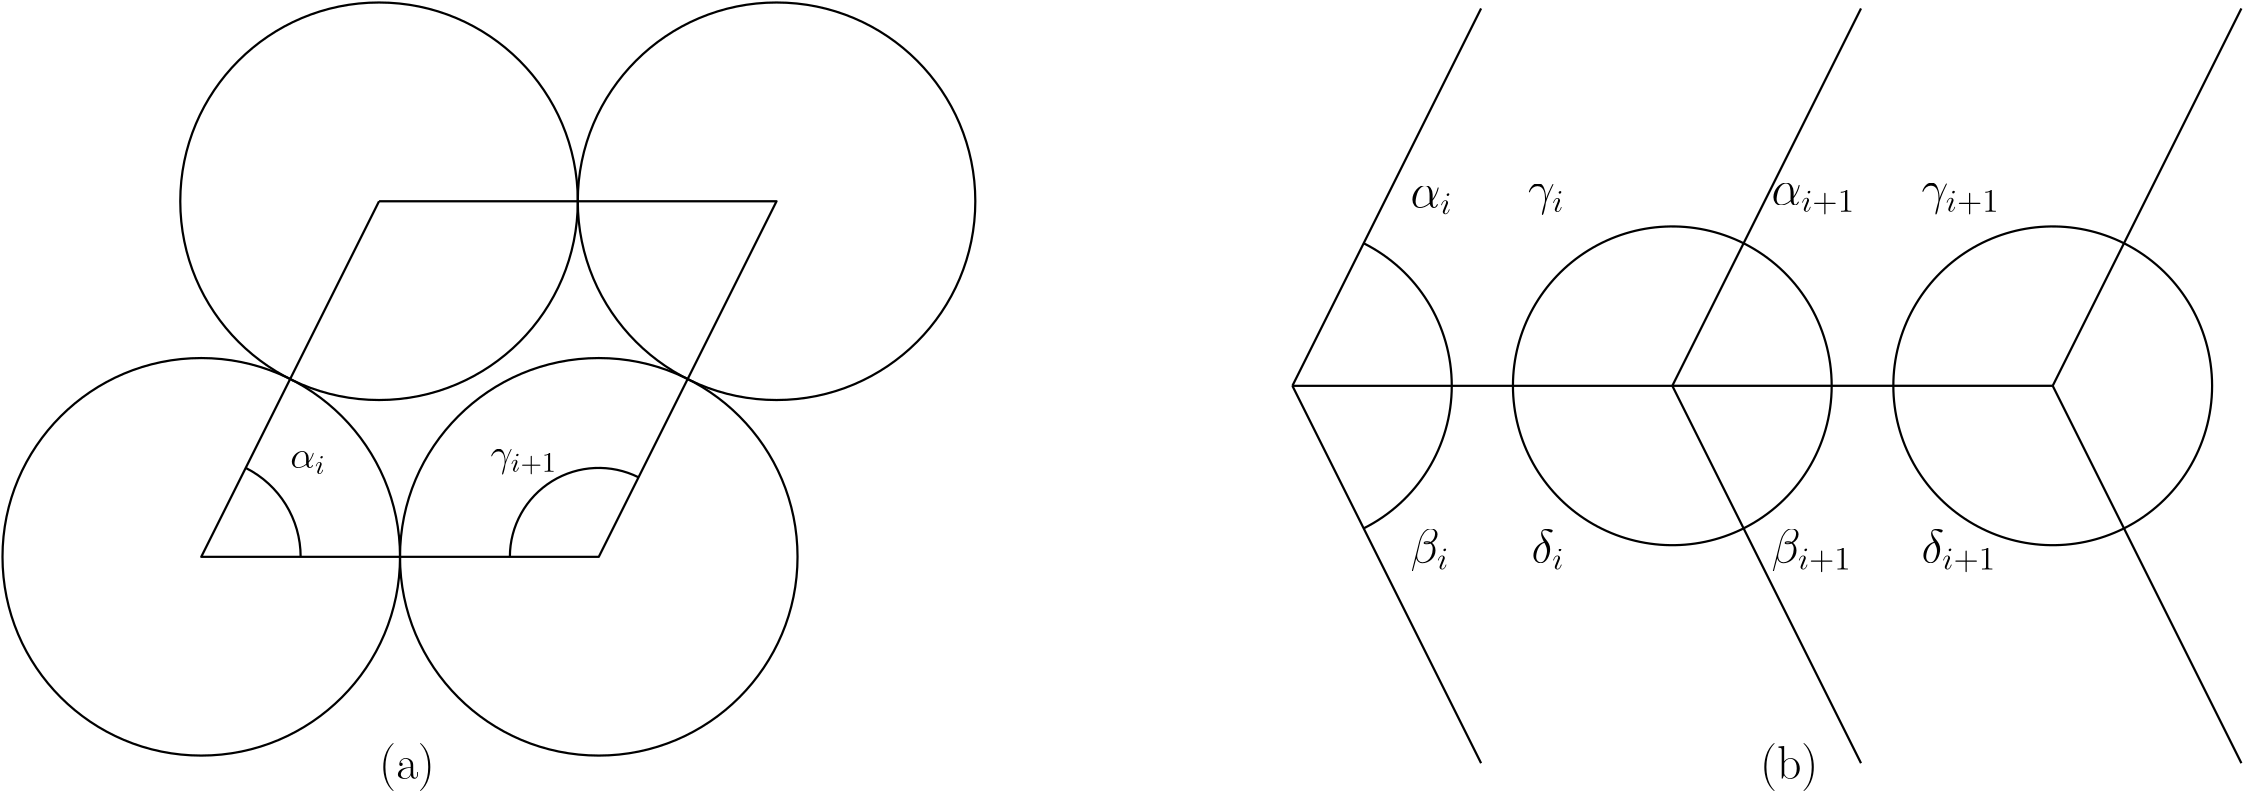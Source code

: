 <?xml version="1.0"?>
<!DOCTYPE ipe SYSTEM "ipe.dtd">
<ipe version="70206" creator="Ipe 7.2.6">
<info created="D:20160705131144" modified="D:20161022142012"/>
<ipestyle name="basic">
<symbol name="arrow/arc(spx)">
<path stroke="sym-stroke" fill="sym-stroke" pen="sym-pen">
0 0 m
-1 0.333 l
-1 -0.333 l
h
</path>
</symbol>
<symbol name="arrow/farc(spx)">
<path stroke="sym-stroke" fill="white" pen="sym-pen">
0 0 m
-1 0.333 l
-1 -0.333 l
h
</path>
</symbol>
<symbol name="arrow/ptarc(spx)">
<path stroke="sym-stroke" fill="sym-stroke" pen="sym-pen">
0 0 m
-1 0.333 l
-0.8 0 l
-1 -0.333 l
h
</path>
</symbol>
<symbol name="arrow/fptarc(spx)">
<path stroke="sym-stroke" fill="white" pen="sym-pen">
0 0 m
-1 0.333 l
-0.8 0 l
-1 -0.333 l
h
</path>
</symbol>
<symbol name="mark/circle(sx)" transformations="translations">
<path fill="sym-stroke">
0.6 0 0 0.6 0 0 e
0.4 0 0 0.4 0 0 e
</path>
</symbol>
<symbol name="mark/disk(sx)" transformations="translations">
<path fill="sym-stroke">
0.6 0 0 0.6 0 0 e
</path>
</symbol>
<symbol name="mark/fdisk(sfx)" transformations="translations">
<group>
<path fill="sym-fill">
0.5 0 0 0.5 0 0 e
</path>
<path fill="sym-stroke" fillrule="eofill">
0.6 0 0 0.6 0 0 e
0.4 0 0 0.4 0 0 e
</path>
</group>
</symbol>
<symbol name="mark/box(sx)" transformations="translations">
<path fill="sym-stroke" fillrule="eofill">
-0.6 -0.6 m
0.6 -0.6 l
0.6 0.6 l
-0.6 0.6 l
h
-0.4 -0.4 m
0.4 -0.4 l
0.4 0.4 l
-0.4 0.4 l
h
</path>
</symbol>
<symbol name="mark/square(sx)" transformations="translations">
<path fill="sym-stroke">
-0.6 -0.6 m
0.6 -0.6 l
0.6 0.6 l
-0.6 0.6 l
h
</path>
</symbol>
<symbol name="mark/fsquare(sfx)" transformations="translations">
<group>
<path fill="sym-fill">
-0.5 -0.5 m
0.5 -0.5 l
0.5 0.5 l
-0.5 0.5 l
h
</path>
<path fill="sym-stroke" fillrule="eofill">
-0.6 -0.6 m
0.6 -0.6 l
0.6 0.6 l
-0.6 0.6 l
h
-0.4 -0.4 m
0.4 -0.4 l
0.4 0.4 l
-0.4 0.4 l
h
</path>
</group>
</symbol>
<symbol name="mark/cross(sx)" transformations="translations">
<group>
<path fill="sym-stroke">
-0.43 -0.57 m
0.57 0.43 l
0.43 0.57 l
-0.57 -0.43 l
h
</path>
<path fill="sym-stroke">
-0.43 0.57 m
0.57 -0.43 l
0.43 -0.57 l
-0.57 0.43 l
h
</path>
</group>
</symbol>
<symbol name="arrow/fnormal(spx)">
<path stroke="sym-stroke" fill="white" pen="sym-pen">
0 0 m
-1 0.333 l
-1 -0.333 l
h
</path>
</symbol>
<symbol name="arrow/pointed(spx)">
<path stroke="sym-stroke" fill="sym-stroke" pen="sym-pen">
0 0 m
-1 0.333 l
-0.8 0 l
-1 -0.333 l
h
</path>
</symbol>
<symbol name="arrow/fpointed(spx)">
<path stroke="sym-stroke" fill="white" pen="sym-pen">
0 0 m
-1 0.333 l
-0.8 0 l
-1 -0.333 l
h
</path>
</symbol>
<symbol name="arrow/linear(spx)">
<path stroke="sym-stroke" pen="sym-pen">
-1 0.333 m
0 0 l
-1 -0.333 l
</path>
</symbol>
<symbol name="arrow/fdouble(spx)">
<path stroke="sym-stroke" fill="white" pen="sym-pen">
0 0 m
-1 0.333 l
-1 -0.333 l
h
-1 0 m
-2 0.333 l
-2 -0.333 l
h
</path>
</symbol>
<symbol name="arrow/double(spx)">
<path stroke="sym-stroke" fill="sym-stroke" pen="sym-pen">
0 0 m
-1 0.333 l
-1 -0.333 l
h
-1 0 m
-2 0.333 l
-2 -0.333 l
h
</path>
</symbol>
<pen name="heavier" value="0.8"/>
<pen name="fat" value="1.2"/>
<pen name="ultrafat" value="2"/>
<symbolsize name="large" value="5"/>
<symbolsize name="small" value="2"/>
<symbolsize name="tiny" value="1.1"/>
<arrowsize name="large" value="10"/>
<arrowsize name="small" value="5"/>
<arrowsize name="tiny" value="3"/>
<color name="red" value="1 0 0"/>
<color name="green" value="0 1 0"/>
<color name="blue" value="0 0 1"/>
<color name="yellow" value="1 1 0"/>
<color name="orange" value="1 0.647 0"/>
<color name="gold" value="1 0.843 0"/>
<color name="purple" value="0.627 0.125 0.941"/>
<color name="gray" value="0.745"/>
<color name="brown" value="0.647 0.165 0.165"/>
<color name="navy" value="0 0 0.502"/>
<color name="pink" value="1 0.753 0.796"/>
<color name="seagreen" value="0.18 0.545 0.341"/>
<color name="turquoise" value="0.251 0.878 0.816"/>
<color name="violet" value="0.933 0.51 0.933"/>
<color name="darkblue" value="0 0 0.545"/>
<color name="darkcyan" value="0 0.545 0.545"/>
<color name="darkgray" value="0.663"/>
<color name="darkgreen" value="0 0.392 0"/>
<color name="darkmagenta" value="0.545 0 0.545"/>
<color name="darkorange" value="1 0.549 0"/>
<color name="darkred" value="0.545 0 0"/>
<color name="lightblue" value="0.678 0.847 0.902"/>
<color name="lightcyan" value="0.878 1 1"/>
<color name="lightgray" value="0.827"/>
<color name="lightgreen" value="0.565 0.933 0.565"/>
<color name="lightyellow" value="1 1 0.878"/>
<dashstyle name="dashed" value="[4] 0"/>
<dashstyle name="dotted" value="[1 3] 0"/>
<dashstyle name="dash dotted" value="[4 2 1 2] 0"/>
<dashstyle name="dash dot dotted" value="[4 2 1 2 1 2] 0"/>
<textsize name="large" value="\large"/>
<textsize name="Large" value="\Large"/>
<textsize name="LARGE" value="\LARGE"/>
<textsize name="huge" value="\huge"/>
<textsize name="Huge" value="\Huge"/>
<textsize name="small" value="\small"/>
<textsize name="footnote" value="\footnotesize"/>
<textsize name="tiny" value="\tiny"/>
<textstyle name="center" begin="\begin{center}" end="\end{center}"/>
<textstyle name="itemize" begin="\begin{itemize}" end="\end{itemize}"/>
<textstyle name="item" begin="\begin{itemize}\item{}" end="\end{itemize}"/>
<gridsize name="4 pts" value="4"/>
<gridsize name="8 pts (~3 mm)" value="8"/>
<gridsize name="16 pts (~6 mm)" value="16"/>
<gridsize name="32 pts (~12 mm)" value="32"/>
<gridsize name="10 pts (~3.5 mm)" value="10"/>
<gridsize name="20 pts (~7 mm)" value="20"/>
<gridsize name="14 pts (~5 mm)" value="14"/>
<gridsize name="28 pts (~10 mm)" value="28"/>
<gridsize name="56 pts (~20 mm)" value="56"/>
<anglesize name="90 deg" value="90"/>
<anglesize name="60 deg" value="60"/>
<anglesize name="45 deg" value="45"/>
<anglesize name="30 deg" value="30"/>
<anglesize name="22.5 deg" value="22.5"/>
<opacity name="10%" value="0.1"/>
<opacity name="30%" value="0.3"/>
<opacity name="50%" value="0.5"/>
<opacity name="75%" value="0.75"/>
<tiling name="falling" angle="-60" step="4" width="1"/>
<tiling name="rising" angle="30" step="4" width="1"/>
</ipestyle>
<ipestyle name="bigpaper">
<layout paper="10000 6000" origin="0 0" frame="10000 6000"/>
<titlestyle pos="10 10" size="LARGE" color="title"  valign="baseline"/>
</ipestyle>
<page>
<layer name="alpha"/>
<view layers="alpha" active="alpha"/>
<path layer="alpha" matrix="1 0 0 1 -384 0" stroke="black" pen="heavier">
5008 3104 m
35.7771 0 0 -35.7771 4992 3072 5027.78 3072 a
</path>
<text matrix="1 0 0 1 -384 0" transformations="translations" pos="5024 3104" stroke="black" type="label" width="12.865" height="6.179" depth="2.15" valign="baseline" size="Large" style="math">\alpha_i</text>
<text matrix="1 0 0 1 -503.832 0.790699" transformations="translations" pos="5216 3104" stroke="black" type="label" width="23.947" height="6.179" depth="2.98" valign="baseline" size="Large" style="math">\gamma_{i+1}</text>
<path stroke="black" pen="heavier">
71.5542 0 0 71.5542 4672 3200 e
</path>
<path stroke="black" pen="heavier">
71.5542 0 0 71.5542 4608 3072 e
</path>
<path matrix="1 0 0 1 143.104 0" stroke="black" pen="heavier">
71.5542 0 0 71.5542 4608 3072 e
</path>
<path matrix="1 0 0 1 207.104 128" stroke="black" pen="heavier">
71.5542 0 0 71.5542 4608 3072 e
</path>
<path matrix="1 0 0 1 -496.895 0.00167011" stroke="black" pen="heavier">
5216 3072 m
32 0 0 -32 5248 3072 5262.31 3100.62 a
</path>
<path stroke="black" pen="heavier">
4672 3200 m
4608 3072 l
4751.11 3072 l
4815.1 3200 l
4672 3200 l
</path>
<path matrix="4.24534 0 0 4.24534 -16463.63 -12081.74" stroke="black" pen="heavier">
5062.04 3596.09 m
13.5148 0 0 -13.5148 5056 3584 5062.04 3571.91 a
</path>
<path matrix="4.24534 0 0 4.24534 -16326.86 -12081.74" stroke="black" pen="heavier">
5062.04 3596.09 m
13.5148 0 0 -13.5148 5056 3584 5062.04 3571.91 a
</path>
<path matrix="4.24534 0 0 4.24534 -16189.91 -12081.74" stroke="black" pen="heavier">
5062.04 3596.09 m
13.5148 0 0 -13.5148 5056 3584 5062.04 3571.91 a
</path>
<path matrix="4.24534 0 0 4.24534 -16598.56 -12081.74" stroke="black" pen="heavier">
5126.04 3596.09 m
13.5148 0 0 13.5148 5120 3584 5126.04 3571.91 a
</path>
<path matrix="4.24534 0 0 4.24534 -16733.32 -12081.74" stroke="black" pen="heavier">
5190.04 3596.09 m
13.5148 0 0 13.5148 5184 3584 5190.04 3571.91 a
</path>
<text matrix="4.24534 0 0 4.24534 -16489.01 -12085.3" transformations="translations" pos="5072 3600" stroke="black" type="label" width="15.213" height="7.415" depth="2.58" valign="baseline" size="LARGE" style="math">\alpha_i</text>
<text matrix="4.24534 0 0 4.24534 -16489.01 -12213.21" transformations="translations" pos="5072 3600" stroke="black" type="label" width="14.008" height="11.953" depth="3.35" valign="baseline" size="LARGE" style="math">\beta_i</text>
<text matrix="4.24534 0 0 4.24534 -16445.44 -12213.22" transformations="translations" pos="5072 3600" stroke="black" type="label" width="11.957" height="11.957" depth="2.58" valign="baseline" size="LARGE" style="math">\delta_i</text>
<text matrix="4.24534 0 0 4.24534 -16446.72 -12084.53" transformations="translations" pos="5072 3600" stroke="black" type="label" width="13.235" height="7.41" depth="3.35" valign="baseline" size="LARGE" style="math">\gamma_i</text>
<text matrix="4.24534 0 0 4.24534 -16359.08 -12084.39" transformations="translations" pos="5072 3600" stroke="black" type="label" width="30.171" height="7.418" depth="3.49" valign="baseline" size="LARGE" style="math">\alpha_{i+1}</text>
<text matrix="4.24534 0 0 4.24534 -16359.08 -12213.22" transformations="translations" pos="5072 3600" stroke="black" type="label" width="28.965" height="11.961" depth="3.49" valign="baseline" size="LARGE" style="math">\beta_{i+1}</text>
<text matrix="4.24534 0 0 4.24534 -16305.05 -12084.39" transformations="translations" pos="5072 3600" stroke="black" type="label" width="28.193" height="7.418" depth="3.49" valign="baseline" size="LARGE" style="math">\gamma_{i+1}</text>
<text matrix="4.24534 0 0 4.24534 -16305.05 -12213.22" transformations="translations" pos="5072 3600" stroke="black" type="label" width="26.915" height="11.961" depth="3.49" valign="baseline" size="LARGE" style="math">\delta_{i+1}</text>
<path matrix="4.24534 0 0 4.24534 -16463.63 -12081.74" stroke="black" pen="heavier">
5056 3584 m
5072 3616 l
</path>
<path matrix="4.24534 0 0 4.24534 -16463.63 -12081.74" stroke="black" pen="heavier">
5056 3584 m
5072 3552 l
</path>
<path matrix="4.24534 0 0 4.24534 -16598.56 -12081.74" stroke="black" pen="heavier">
5120 3584 m
5136 3616 l
</path>
<path matrix="4.24534 0 0 4.24534 -16598.56 -12081.74" stroke="black" pen="heavier">
5120 3584 m
5136 3552 l
</path>
<path matrix="4.24534 0 0 4.24534 -16733.32 -12081.74" stroke="black" pen="heavier">
5184 3584 m
5200 3616 l
</path>
<path matrix="4.24534 0 0 4.24534 -16733.32 -12081.74" stroke="black" pen="heavier">
5184 3584 m
5200 3552 l
</path>
<path stroke="black" pen="heavier">
5000.82 3133.56 m
5137.7 3133.56 l
</path>
<path matrix="1 0 0 1 136.885 0.00456763" stroke="black" pen="heavier">
5000.82 3133.56 m
5137.7 3133.56 l
</path>
<text transformations="translations" pos="4672 2992" stroke="black" type="label" width="20.088" height="12.896" depth="4.29" valign="baseline" size="LARGE">(a)</text>
<text matrix="1 0 0 1 497.147 0" transformations="translations" pos="4672 2992" stroke="black" type="label" width="20.988" height="12.896" depth="4.29" valign="baseline" size="LARGE">(b)</text>
</page>
</ipe>
